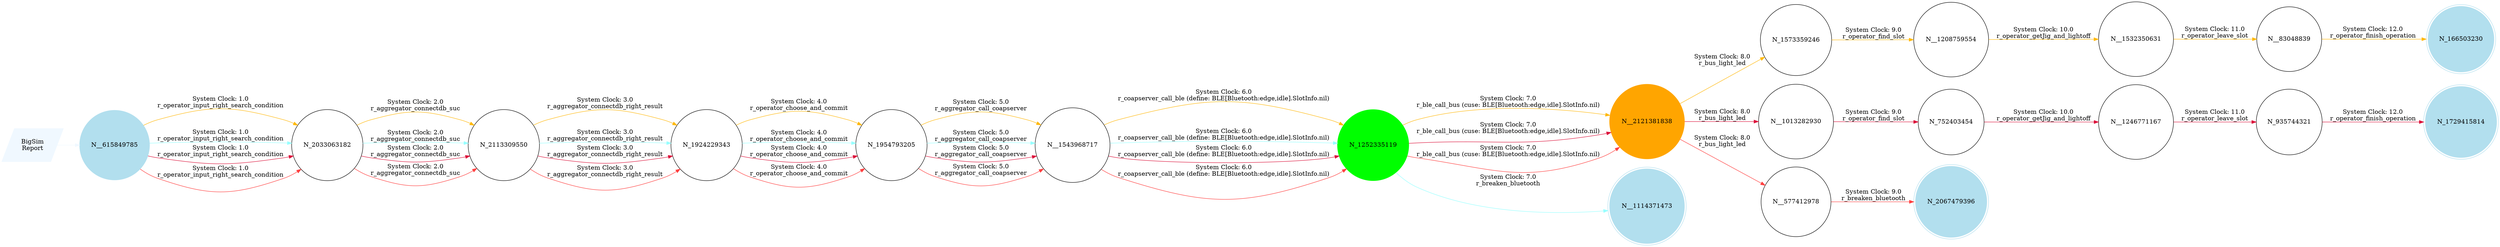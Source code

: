 digraph reaction_graph {
   rankdir=LR;
   Node [shape = circle];
   BigSim_Report [shape = parallelogram color = aliceblue style=filled label="BigSim
Report"];
BigSim_Report -> N__615849785[color = aliceblue label = ""];
 N__615849785
 [shape=circle, color=lightblue2, style=filled];
N_1924229343[ label="N_1924229343"];
 N_1924229343 -> N_1954793205[ color = darkgoldenrod1 label = "System Clock: 4.0
r_operator_choose_and_commit"];
N_1573359246[ label="N_1573359246"];
 N_1573359246 -> N__1208759554[ color = darkgoldenrod1 label = "System Clock: 9.0
r_operator_find_slot"];
N__83048839[ label="N__83048839"];
 N__83048839 -> N_166503230[ color = darkgoldenrod1 label = "System Clock: 12.0
r_operator_finish_operation"];
N_1954793205[ label="N_1954793205"];
 N_1954793205 -> N__1543968717[ color = darkgoldenrod1 label = "System Clock: 5.0
r_aggregator_call_coapserver"];
N__1543968717[ label="N__1543968717"];
 N__1543968717 -> N_1252335119[ color = darkgoldenrod1 label = "System Clock: 6.0
r_coapserver_call_ble (define: BLE[Bluetooth:edge,idle].SlotInfo.nil)"];
N_2033063182[ label="N_2033063182"];
 N_2033063182 -> N_2113309550[ color = darkgoldenrod1 label = "System Clock: 2.0
r_aggregator_connectdb_suc"];
N__1532350631[ label="N__1532350631"];
 N__1532350631 -> N__83048839[ color = darkgoldenrod1 label = "System Clock: 11.0
r_operator_leave_slot"];
N_2113309550[ label="N_2113309550"];
 N_2113309550 -> N_1924229343[ color = darkgoldenrod1 label = "System Clock: 3.0
r_aggregator_connectdb_right_result"];
N__2121381838[ shape = circle, color=orange, style=filled, label="N__2121381838"];
 N__2121381838 -> N_1573359246[ color = darkgoldenrod1 label = "System Clock: 8.0
r_bus_light_led"];
N_1252335119[ shape = circle, color=green, style=filled, label="N_1252335119"];
 N_1252335119 -> N__2121381838[ color = darkgoldenrod1 label = "System Clock: 7.0
r_ble_call_bus (cuse: BLE[Bluetooth:edge,idle].SlotInfo.nil)"];
N_166503230[ shape = doublecircle, color=lightblue2, style=filled, label="N_166503230"];
N__1208759554[ label="N__1208759554"];
 N__1208759554 -> N__1532350631[ color = darkgoldenrod1 label = "System Clock: 10.0
r_operator_getJig_and_lightoff"];
N__615849785[ label="N__615849785"];
 N__615849785 -> N_2033063182[ color = darkgoldenrod1 label = "System Clock: 1.0
r_operator_input_right_search_condition"];
N_1924229343[ label="N_1924229343"];
 N_1924229343 -> N_1954793205[ color = darkslategray1 label = "System Clock: 4.0
r_operator_choose_and_commit"];
N_1954793205[ label="N_1954793205"];
 N_1954793205 -> N__1543968717[ color = darkslategray1 label = "System Clock: 5.0
r_aggregator_call_coapserver"];
N__1543968717[ label="N__1543968717"];
 N__1543968717 -> N_1252335119[ color = darkslategray1 label = "System Clock: 6.0
r_coapserver_call_ble (define: BLE[Bluetooth:edge,idle].SlotInfo.nil)"];
N__1114371473[ shape = doublecircle, color=lightblue2, style=filled, label="N__1114371473"];
N_2033063182[ label="N_2033063182"];
 N_2033063182 -> N_2113309550[ color = darkslategray1 label = "System Clock: 2.0
r_aggregator_connectdb_suc"];
N_1252335119[ shape = circle, color=green, style=filled, label="N_1252335119"];
 N_1252335119 -> N__1114371473[ color = darkslategray1 label = "System Clock: 7.0
r_breaken_bluetooth"];
N_2113309550[ label="N_2113309550"];
 N_2113309550 -> N_1924229343[ color = darkslategray1 label = "System Clock: 3.0
r_aggregator_connectdb_right_result"];
N__615849785[ label="N__615849785"];
 N__615849785 -> N_2033063182[ color = darkslategray1 label = "System Clock: 1.0
r_operator_input_right_search_condition"];
N_1924229343[ label="N_1924229343"];
 N_1924229343 -> N_1954793205[ color = crimson label = "System Clock: 4.0
r_operator_choose_and_commit"];
N__1013282930[ label="N__1013282930"];
 N__1013282930 -> N_752403454[ color = crimson label = "System Clock: 9.0
r_operator_find_slot"];
N__1246771167[ label="N__1246771167"];
 N__1246771167 -> N_935744321[ color = crimson label = "System Clock: 11.0
r_operator_leave_slot"];
N_1954793205[ label="N_1954793205"];
 N_1954793205 -> N__1543968717[ color = crimson label = "System Clock: 5.0
r_aggregator_call_coapserver"];
N_1729415814[ shape = doublecircle, color=lightblue2, style=filled, label="N_1729415814"];
N__1543968717[ label="N__1543968717"];
 N__1543968717 -> N_1252335119[ color = crimson label = "System Clock: 6.0
r_coapserver_call_ble (define: BLE[Bluetooth:edge,idle].SlotInfo.nil)"];
N_2033063182[ label="N_2033063182"];
 N_2033063182 -> N_2113309550[ color = crimson label = "System Clock: 2.0
r_aggregator_connectdb_suc"];
N_935744321[ label="N_935744321"];
 N_935744321 -> N_1729415814[ color = crimson label = "System Clock: 12.0
r_operator_finish_operation"];
N_2113309550[ label="N_2113309550"];
 N_2113309550 -> N_1924229343[ color = crimson label = "System Clock: 3.0
r_aggregator_connectdb_right_result"];
N__2121381838[ shape = circle, color=orange, style=filled, label="N__2121381838"];
 N__2121381838 -> N__1013282930[ color = crimson label = "System Clock: 8.0
r_bus_light_led"];
N_1252335119[ shape = circle, color=green, style=filled, label="N_1252335119"];
 N_1252335119 -> N__2121381838[ color = crimson label = "System Clock: 7.0
r_ble_call_bus (cuse: BLE[Bluetooth:edge,idle].SlotInfo.nil)"];
N_752403454[ label="N_752403454"];
 N_752403454 -> N__1246771167[ color = crimson label = "System Clock: 10.0
r_operator_getJig_and_lightoff"];
N__615849785[ label="N__615849785"];
 N__615849785 -> N_2033063182[ color = crimson label = "System Clock: 1.0
r_operator_input_right_search_condition"];
N_2067479396[ shape = doublecircle, color=lightblue2, style=filled, label="N_2067479396"];
N_1924229343[ label="N_1924229343"];
 N_1924229343 -> N_1954793205[ color = brown1 label = "System Clock: 4.0
r_operator_choose_and_commit"];
N_1954793205[ label="N_1954793205"];
 N_1954793205 -> N__1543968717[ color = brown1 label = "System Clock: 5.0
r_aggregator_call_coapserver"];
N__1543968717[ label="N__1543968717"];
 N__1543968717 -> N_1252335119[ color = brown1 label = "System Clock: 6.0
r_coapserver_call_ble (define: BLE[Bluetooth:edge,idle].SlotInfo.nil)"];
N__577412978[ label="N__577412978"];
 N__577412978 -> N_2067479396[ color = brown1 label = "System Clock: 9.0
r_breaken_bluetooth"];
N_2033063182[ label="N_2033063182"];
 N_2033063182 -> N_2113309550[ color = brown1 label = "System Clock: 2.0
r_aggregator_connectdb_suc"];
N__2121381838[ shape = circle, color=orange, style=filled, label="N__2121381838"];
 N__2121381838 -> N__577412978[ color = brown1 label = "System Clock: 8.0
r_bus_light_led"];
N_1252335119[ shape = circle, color=green, style=filled, label="N_1252335119"];
 N_1252335119 -> N__2121381838[ color = brown1 label = "System Clock: 7.0
r_ble_call_bus (cuse: BLE[Bluetooth:edge,idle].SlotInfo.nil)"];
N_2113309550[ label="N_2113309550"];
 N_2113309550 -> N_1924229343[ color = brown1 label = "System Clock: 3.0
r_aggregator_connectdb_right_result"];
N__615849785[ label="N__615849785"];
 N__615849785 -> N_2033063182[ color = brown1 label = "System Clock: 1.0
r_operator_input_right_search_condition"];
}
